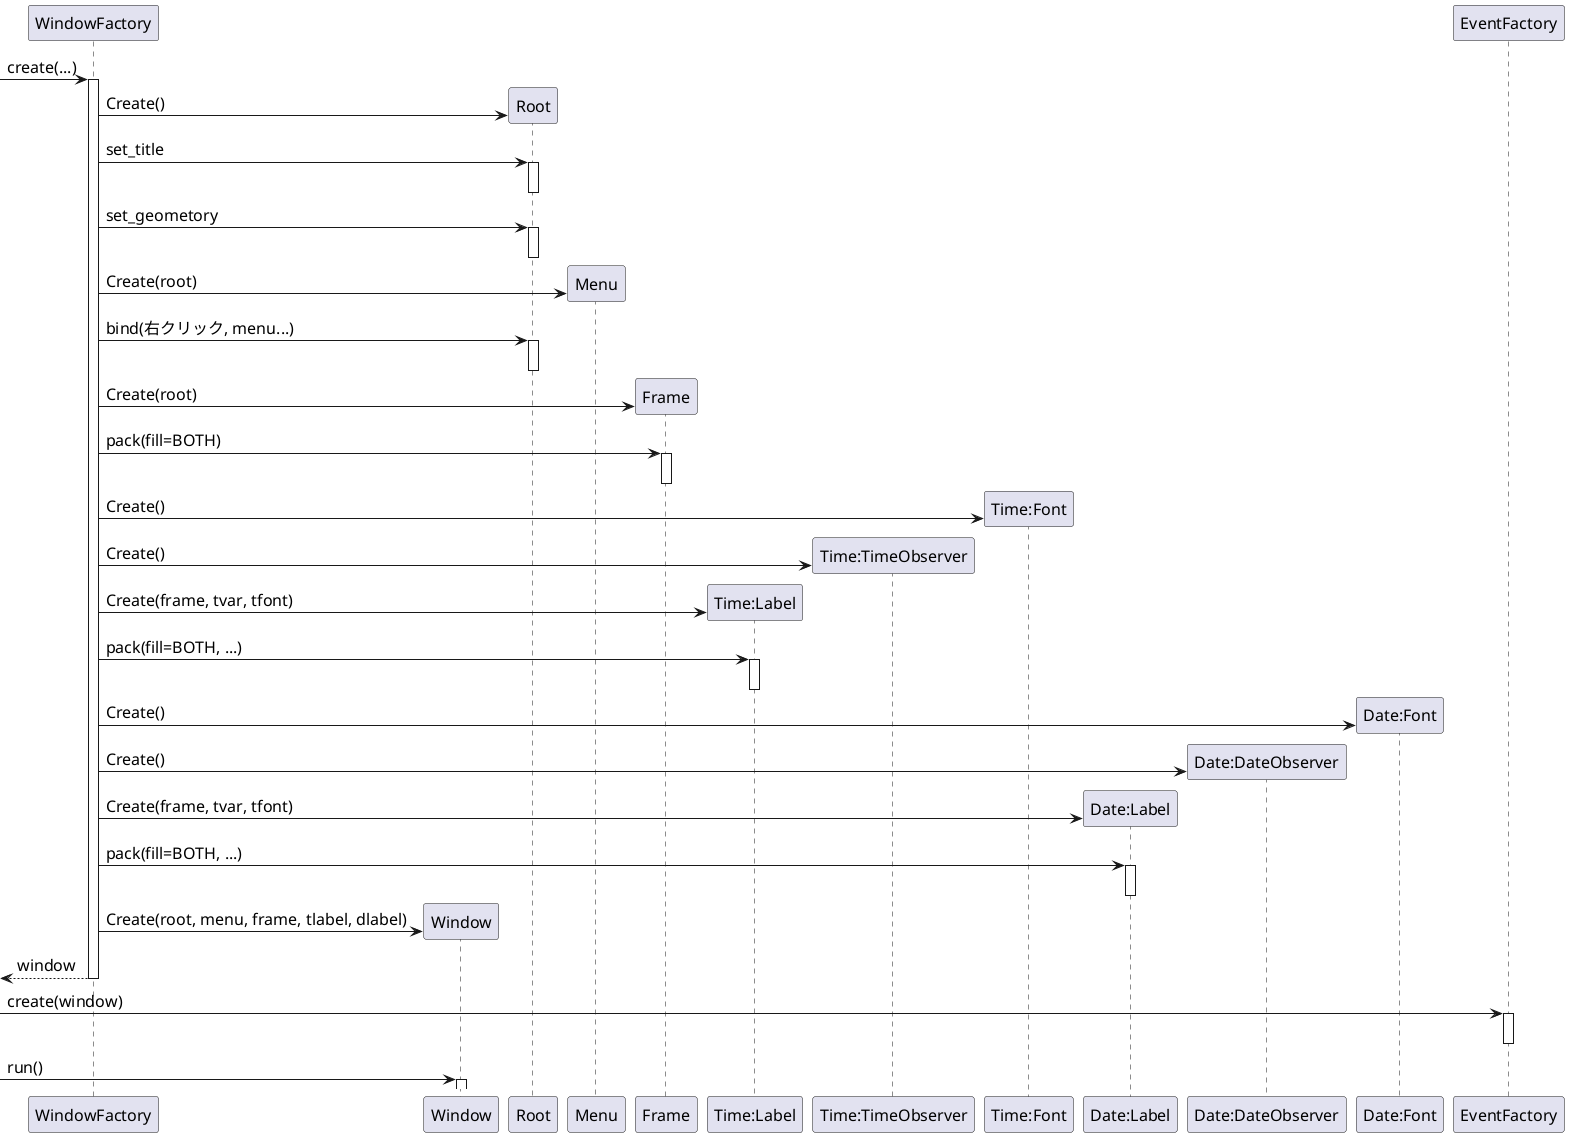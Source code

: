 @startuml WindowFactoryと全体の流れ
skinparam {
   defaultfontsize 16
   linetype ortho
}
participant WindowFactory as f
participant Window as w
participant Root as root
participant Menu as menu
participant Frame as frame
participant "Time:Label" as tlabel
participant "Time:TimeObserver" as tvar
participant "Time:Font" as tfont
participant "Date:Label" as dlabel
participant "Date:DateObserver" as dvar
participant "Date:Font" as dfont
participant EventFactory as ef

autoactivate on
[-> f: create(...)
f -> root**: Create()
f -> root: set_title
deactivate
f -> root: set_geometory
deactivate
f -> menu**: Create(root)
f -> root: bind(右クリック, menu...)
deactivate
f -> frame**: Create(root)
f -> frame: pack(fill=BOTH)
deactivate
f -> tfont**: Create()
f -> tvar**: Create()
f -> tlabel**: Create(frame, tvar, tfont)
f -> tlabel: pack(fill=BOTH, ...)
deactivate
f -> dfont**: Create()
f -> dvar**: Create()
f -> dlabel**: Create(frame, tvar, tfont)
f -> dlabel: pack(fill=BOTH, ...)
deactivate
f -> w**: Create(root, menu, frame, tlabel, dlabel)
return window
[-> ef: create(window)
deactivate
[-> w: run()
@enduml
